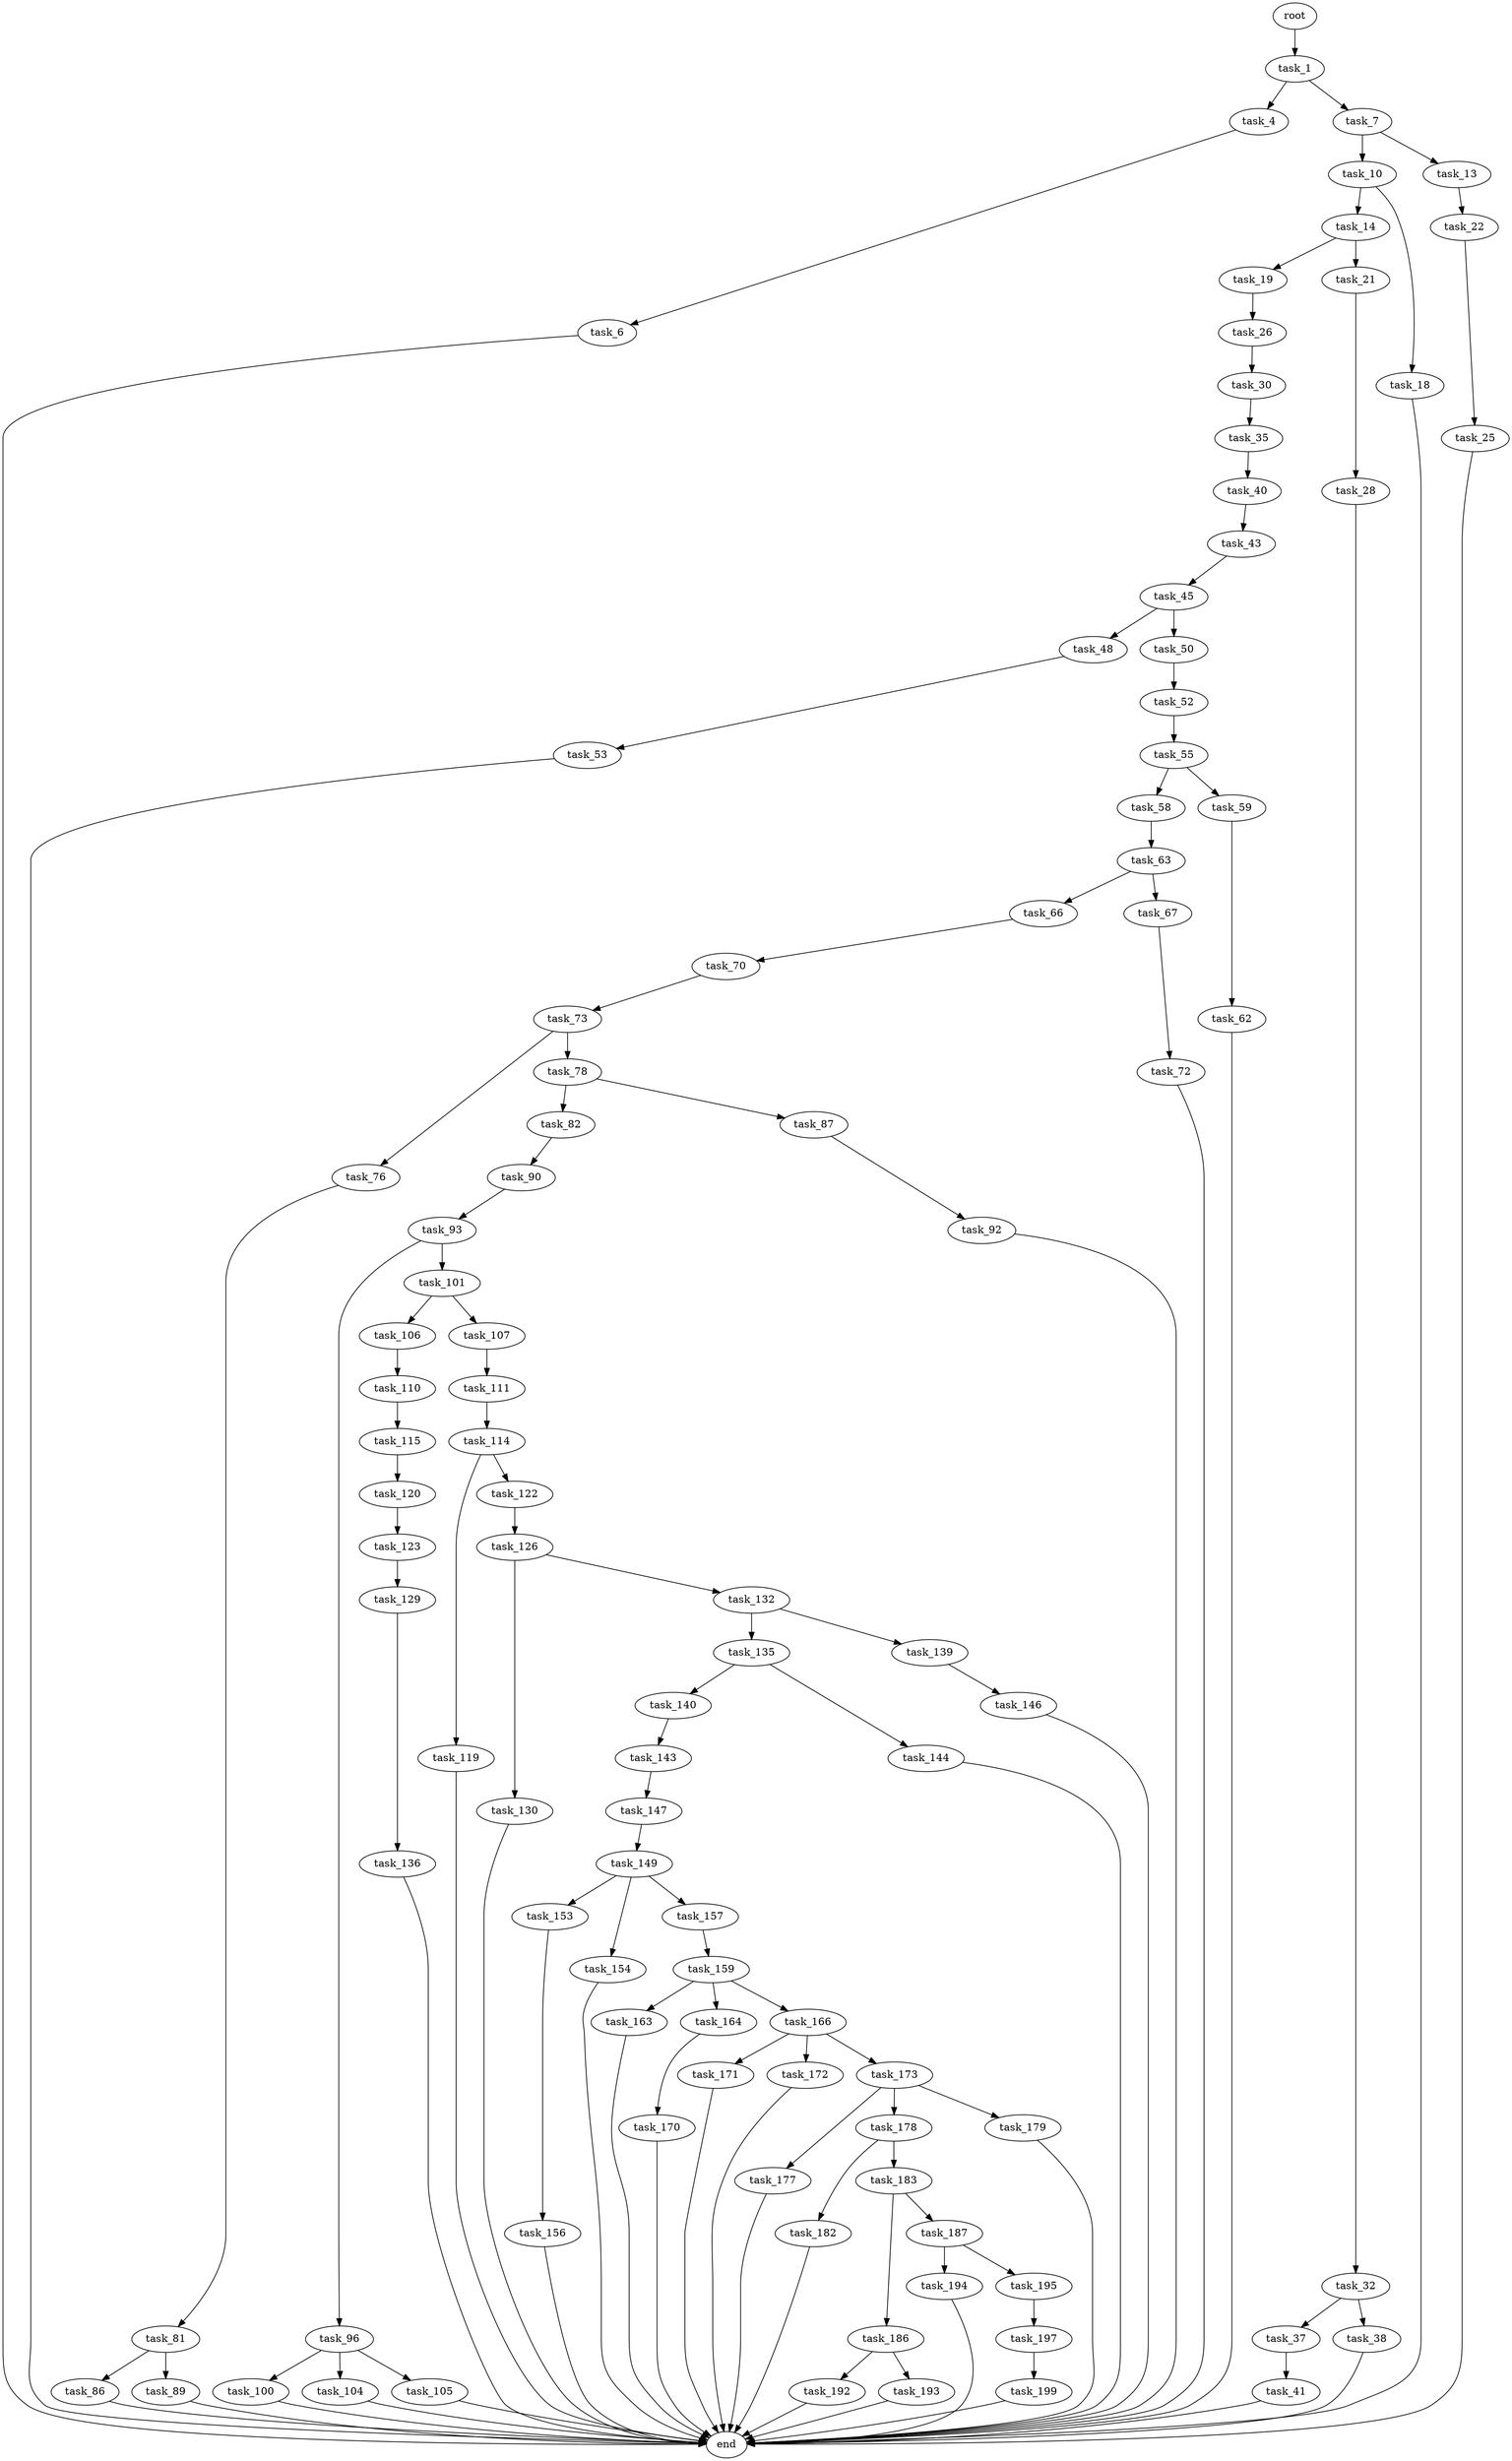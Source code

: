 digraph G {
  root [size="0.000000"];
  task_1 [size="8589934592.000000"];
  task_4 [size="1386895154.000000"];
  task_7 [size="662094258916.000000"];
  task_6 [size="8589934592.000000"];
  end [size="0.000000"];
  task_10 [size="23692415325.000000"];
  task_13 [size="8589934592.000000"];
  task_14 [size="240882859988.000000"];
  task_18 [size="8589934592.000000"];
  task_22 [size="28991029248.000000"];
  task_19 [size="1172337369177.000000"];
  task_21 [size="27724633858.000000"];
  task_26 [size="2805462399.000000"];
  task_28 [size="213251050714.000000"];
  task_25 [size="134217728000.000000"];
  task_30 [size="1158919060.000000"];
  task_32 [size="5765908221.000000"];
  task_35 [size="3281255163.000000"];
  task_37 [size="694310245747.000000"];
  task_38 [size="844587247901.000000"];
  task_40 [size="26021195368.000000"];
  task_41 [size="94539391656.000000"];
  task_43 [size="1035322800054.000000"];
  task_45 [size="134217728000.000000"];
  task_48 [size="1073741824000.000000"];
  task_50 [size="3604523738.000000"];
  task_53 [size="4095107702.000000"];
  task_52 [size="10722306409.000000"];
  task_55 [size="988949668.000000"];
  task_58 [size="1073741824000.000000"];
  task_59 [size="118272290664.000000"];
  task_63 [size="28991029248.000000"];
  task_62 [size="39150726110.000000"];
  task_66 [size="28991029248.000000"];
  task_67 [size="2041297639.000000"];
  task_70 [size="122745532271.000000"];
  task_72 [size="1073741824000.000000"];
  task_73 [size="231928233984.000000"];
  task_76 [size="533906473036.000000"];
  task_78 [size="68719476736.000000"];
  task_81 [size="1073741824000.000000"];
  task_82 [size="19749417130.000000"];
  task_87 [size="2432358954.000000"];
  task_86 [size="8589934592.000000"];
  task_89 [size="48760599438.000000"];
  task_90 [size="160742226396.000000"];
  task_92 [size="231928233984.000000"];
  task_93 [size="2034682334.000000"];
  task_96 [size="1110120754223.000000"];
  task_101 [size="49868135376.000000"];
  task_100 [size="4360221192.000000"];
  task_104 [size="68719476736.000000"];
  task_105 [size="1043159500.000000"];
  task_106 [size="107944637965.000000"];
  task_107 [size="43293960727.000000"];
  task_110 [size="17704460168.000000"];
  task_111 [size="160401378336.000000"];
  task_115 [size="155770567300.000000"];
  task_114 [size="106443758175.000000"];
  task_119 [size="782757789696.000000"];
  task_122 [size="527820853611.000000"];
  task_120 [size="68719476736.000000"];
  task_123 [size="11908383075.000000"];
  task_126 [size="604279790764.000000"];
  task_129 [size="402898537420.000000"];
  task_130 [size="1465015654.000000"];
  task_132 [size="6633772727.000000"];
  task_136 [size="782757789696.000000"];
  task_135 [size="134217728000.000000"];
  task_139 [size="355859315.000000"];
  task_140 [size="1073741824000.000000"];
  task_144 [size="3279921794.000000"];
  task_146 [size="12037062457.000000"];
  task_143 [size="1073741824000.000000"];
  task_147 [size="783354279.000000"];
  task_149 [size="697841509560.000000"];
  task_153 [size="11034394113.000000"];
  task_154 [size="549755813888.000000"];
  task_157 [size="2959003123.000000"];
  task_156 [size="883102994.000000"];
  task_159 [size="25854213044.000000"];
  task_163 [size="2348502918.000000"];
  task_164 [size="476366947332.000000"];
  task_166 [size="134217728000.000000"];
  task_170 [size="555747304944.000000"];
  task_171 [size="549755813888.000000"];
  task_172 [size="2769495948.000000"];
  task_173 [size="830564909029.000000"];
  task_177 [size="782757789696.000000"];
  task_178 [size="549755813888.000000"];
  task_179 [size="134217728000.000000"];
  task_182 [size="25001576356.000000"];
  task_183 [size="578026611084.000000"];
  task_186 [size="15948461344.000000"];
  task_187 [size="697057316696.000000"];
  task_192 [size="13797507388.000000"];
  task_193 [size="14521223922.000000"];
  task_194 [size="3569995462.000000"];
  task_195 [size="1073741824000.000000"];
  task_197 [size="3428388515.000000"];
  task_199 [size="20740514204.000000"];

  root -> task_1 [size="1.000000"];
  task_1 -> task_4 [size="33554432.000000"];
  task_1 -> task_7 [size="33554432.000000"];
  task_4 -> task_6 [size="75497472.000000"];
  task_7 -> task_10 [size="679477248.000000"];
  task_7 -> task_13 [size="679477248.000000"];
  task_6 -> end [size="1.000000"];
  task_10 -> task_14 [size="679477248.000000"];
  task_10 -> task_18 [size="679477248.000000"];
  task_13 -> task_22 [size="33554432.000000"];
  task_14 -> task_19 [size="209715200.000000"];
  task_14 -> task_21 [size="209715200.000000"];
  task_18 -> end [size="1.000000"];
  task_22 -> task_25 [size="75497472.000000"];
  task_19 -> task_26 [size="838860800.000000"];
  task_21 -> task_28 [size="679477248.000000"];
  task_26 -> task_30 [size="75497472.000000"];
  task_28 -> task_32 [size="209715200.000000"];
  task_25 -> end [size="1.000000"];
  task_30 -> task_35 [size="33554432.000000"];
  task_32 -> task_37 [size="209715200.000000"];
  task_32 -> task_38 [size="209715200.000000"];
  task_35 -> task_40 [size="301989888.000000"];
  task_37 -> task_41 [size="838860800.000000"];
  task_38 -> end [size="1.000000"];
  task_40 -> task_43 [size="679477248.000000"];
  task_41 -> end [size="1.000000"];
  task_43 -> task_45 [size="838860800.000000"];
  task_45 -> task_48 [size="209715200.000000"];
  task_45 -> task_50 [size="209715200.000000"];
  task_48 -> task_53 [size="838860800.000000"];
  task_50 -> task_52 [size="75497472.000000"];
  task_53 -> end [size="1.000000"];
  task_52 -> task_55 [size="411041792.000000"];
  task_55 -> task_58 [size="33554432.000000"];
  task_55 -> task_59 [size="33554432.000000"];
  task_58 -> task_63 [size="838860800.000000"];
  task_59 -> task_62 [size="134217728.000000"];
  task_63 -> task_66 [size="75497472.000000"];
  task_63 -> task_67 [size="75497472.000000"];
  task_62 -> end [size="1.000000"];
  task_66 -> task_70 [size="75497472.000000"];
  task_67 -> task_72 [size="75497472.000000"];
  task_70 -> task_73 [size="209715200.000000"];
  task_72 -> end [size="1.000000"];
  task_73 -> task_76 [size="301989888.000000"];
  task_73 -> task_78 [size="301989888.000000"];
  task_76 -> task_81 [size="411041792.000000"];
  task_78 -> task_82 [size="134217728.000000"];
  task_78 -> task_87 [size="134217728.000000"];
  task_81 -> task_86 [size="838860800.000000"];
  task_81 -> task_89 [size="838860800.000000"];
  task_82 -> task_90 [size="679477248.000000"];
  task_87 -> task_92 [size="75497472.000000"];
  task_86 -> end [size="1.000000"];
  task_89 -> end [size="1.000000"];
  task_90 -> task_93 [size="134217728.000000"];
  task_92 -> end [size="1.000000"];
  task_93 -> task_96 [size="33554432.000000"];
  task_93 -> task_101 [size="33554432.000000"];
  task_96 -> task_100 [size="838860800.000000"];
  task_96 -> task_104 [size="838860800.000000"];
  task_96 -> task_105 [size="838860800.000000"];
  task_101 -> task_106 [size="134217728.000000"];
  task_101 -> task_107 [size="134217728.000000"];
  task_100 -> end [size="1.000000"];
  task_104 -> end [size="1.000000"];
  task_105 -> end [size="1.000000"];
  task_106 -> task_110 [size="75497472.000000"];
  task_107 -> task_111 [size="679477248.000000"];
  task_110 -> task_115 [size="411041792.000000"];
  task_111 -> task_114 [size="134217728.000000"];
  task_115 -> task_120 [size="209715200.000000"];
  task_114 -> task_119 [size="301989888.000000"];
  task_114 -> task_122 [size="301989888.000000"];
  task_119 -> end [size="1.000000"];
  task_122 -> task_126 [size="679477248.000000"];
  task_120 -> task_123 [size="134217728.000000"];
  task_123 -> task_129 [size="838860800.000000"];
  task_126 -> task_130 [size="536870912.000000"];
  task_126 -> task_132 [size="536870912.000000"];
  task_129 -> task_136 [size="411041792.000000"];
  task_130 -> end [size="1.000000"];
  task_132 -> task_135 [size="209715200.000000"];
  task_132 -> task_139 [size="209715200.000000"];
  task_136 -> end [size="1.000000"];
  task_135 -> task_140 [size="209715200.000000"];
  task_135 -> task_144 [size="209715200.000000"];
  task_139 -> task_146 [size="33554432.000000"];
  task_140 -> task_143 [size="838860800.000000"];
  task_144 -> end [size="1.000000"];
  task_146 -> end [size="1.000000"];
  task_143 -> task_147 [size="838860800.000000"];
  task_147 -> task_149 [size="33554432.000000"];
  task_149 -> task_153 [size="536870912.000000"];
  task_149 -> task_154 [size="536870912.000000"];
  task_149 -> task_157 [size="536870912.000000"];
  task_153 -> task_156 [size="301989888.000000"];
  task_154 -> end [size="1.000000"];
  task_157 -> task_159 [size="301989888.000000"];
  task_156 -> end [size="1.000000"];
  task_159 -> task_163 [size="411041792.000000"];
  task_159 -> task_164 [size="411041792.000000"];
  task_159 -> task_166 [size="411041792.000000"];
  task_163 -> end [size="1.000000"];
  task_164 -> task_170 [size="838860800.000000"];
  task_166 -> task_171 [size="209715200.000000"];
  task_166 -> task_172 [size="209715200.000000"];
  task_166 -> task_173 [size="209715200.000000"];
  task_170 -> end [size="1.000000"];
  task_171 -> end [size="1.000000"];
  task_172 -> end [size="1.000000"];
  task_173 -> task_177 [size="838860800.000000"];
  task_173 -> task_178 [size="838860800.000000"];
  task_173 -> task_179 [size="838860800.000000"];
  task_177 -> end [size="1.000000"];
  task_178 -> task_182 [size="536870912.000000"];
  task_178 -> task_183 [size="536870912.000000"];
  task_179 -> end [size="1.000000"];
  task_182 -> end [size="1.000000"];
  task_183 -> task_186 [size="536870912.000000"];
  task_183 -> task_187 [size="536870912.000000"];
  task_186 -> task_192 [size="536870912.000000"];
  task_186 -> task_193 [size="536870912.000000"];
  task_187 -> task_194 [size="536870912.000000"];
  task_187 -> task_195 [size="536870912.000000"];
  task_192 -> end [size="1.000000"];
  task_193 -> end [size="1.000000"];
  task_194 -> end [size="1.000000"];
  task_195 -> task_197 [size="838860800.000000"];
  task_197 -> task_199 [size="75497472.000000"];
  task_199 -> end [size="1.000000"];
}
